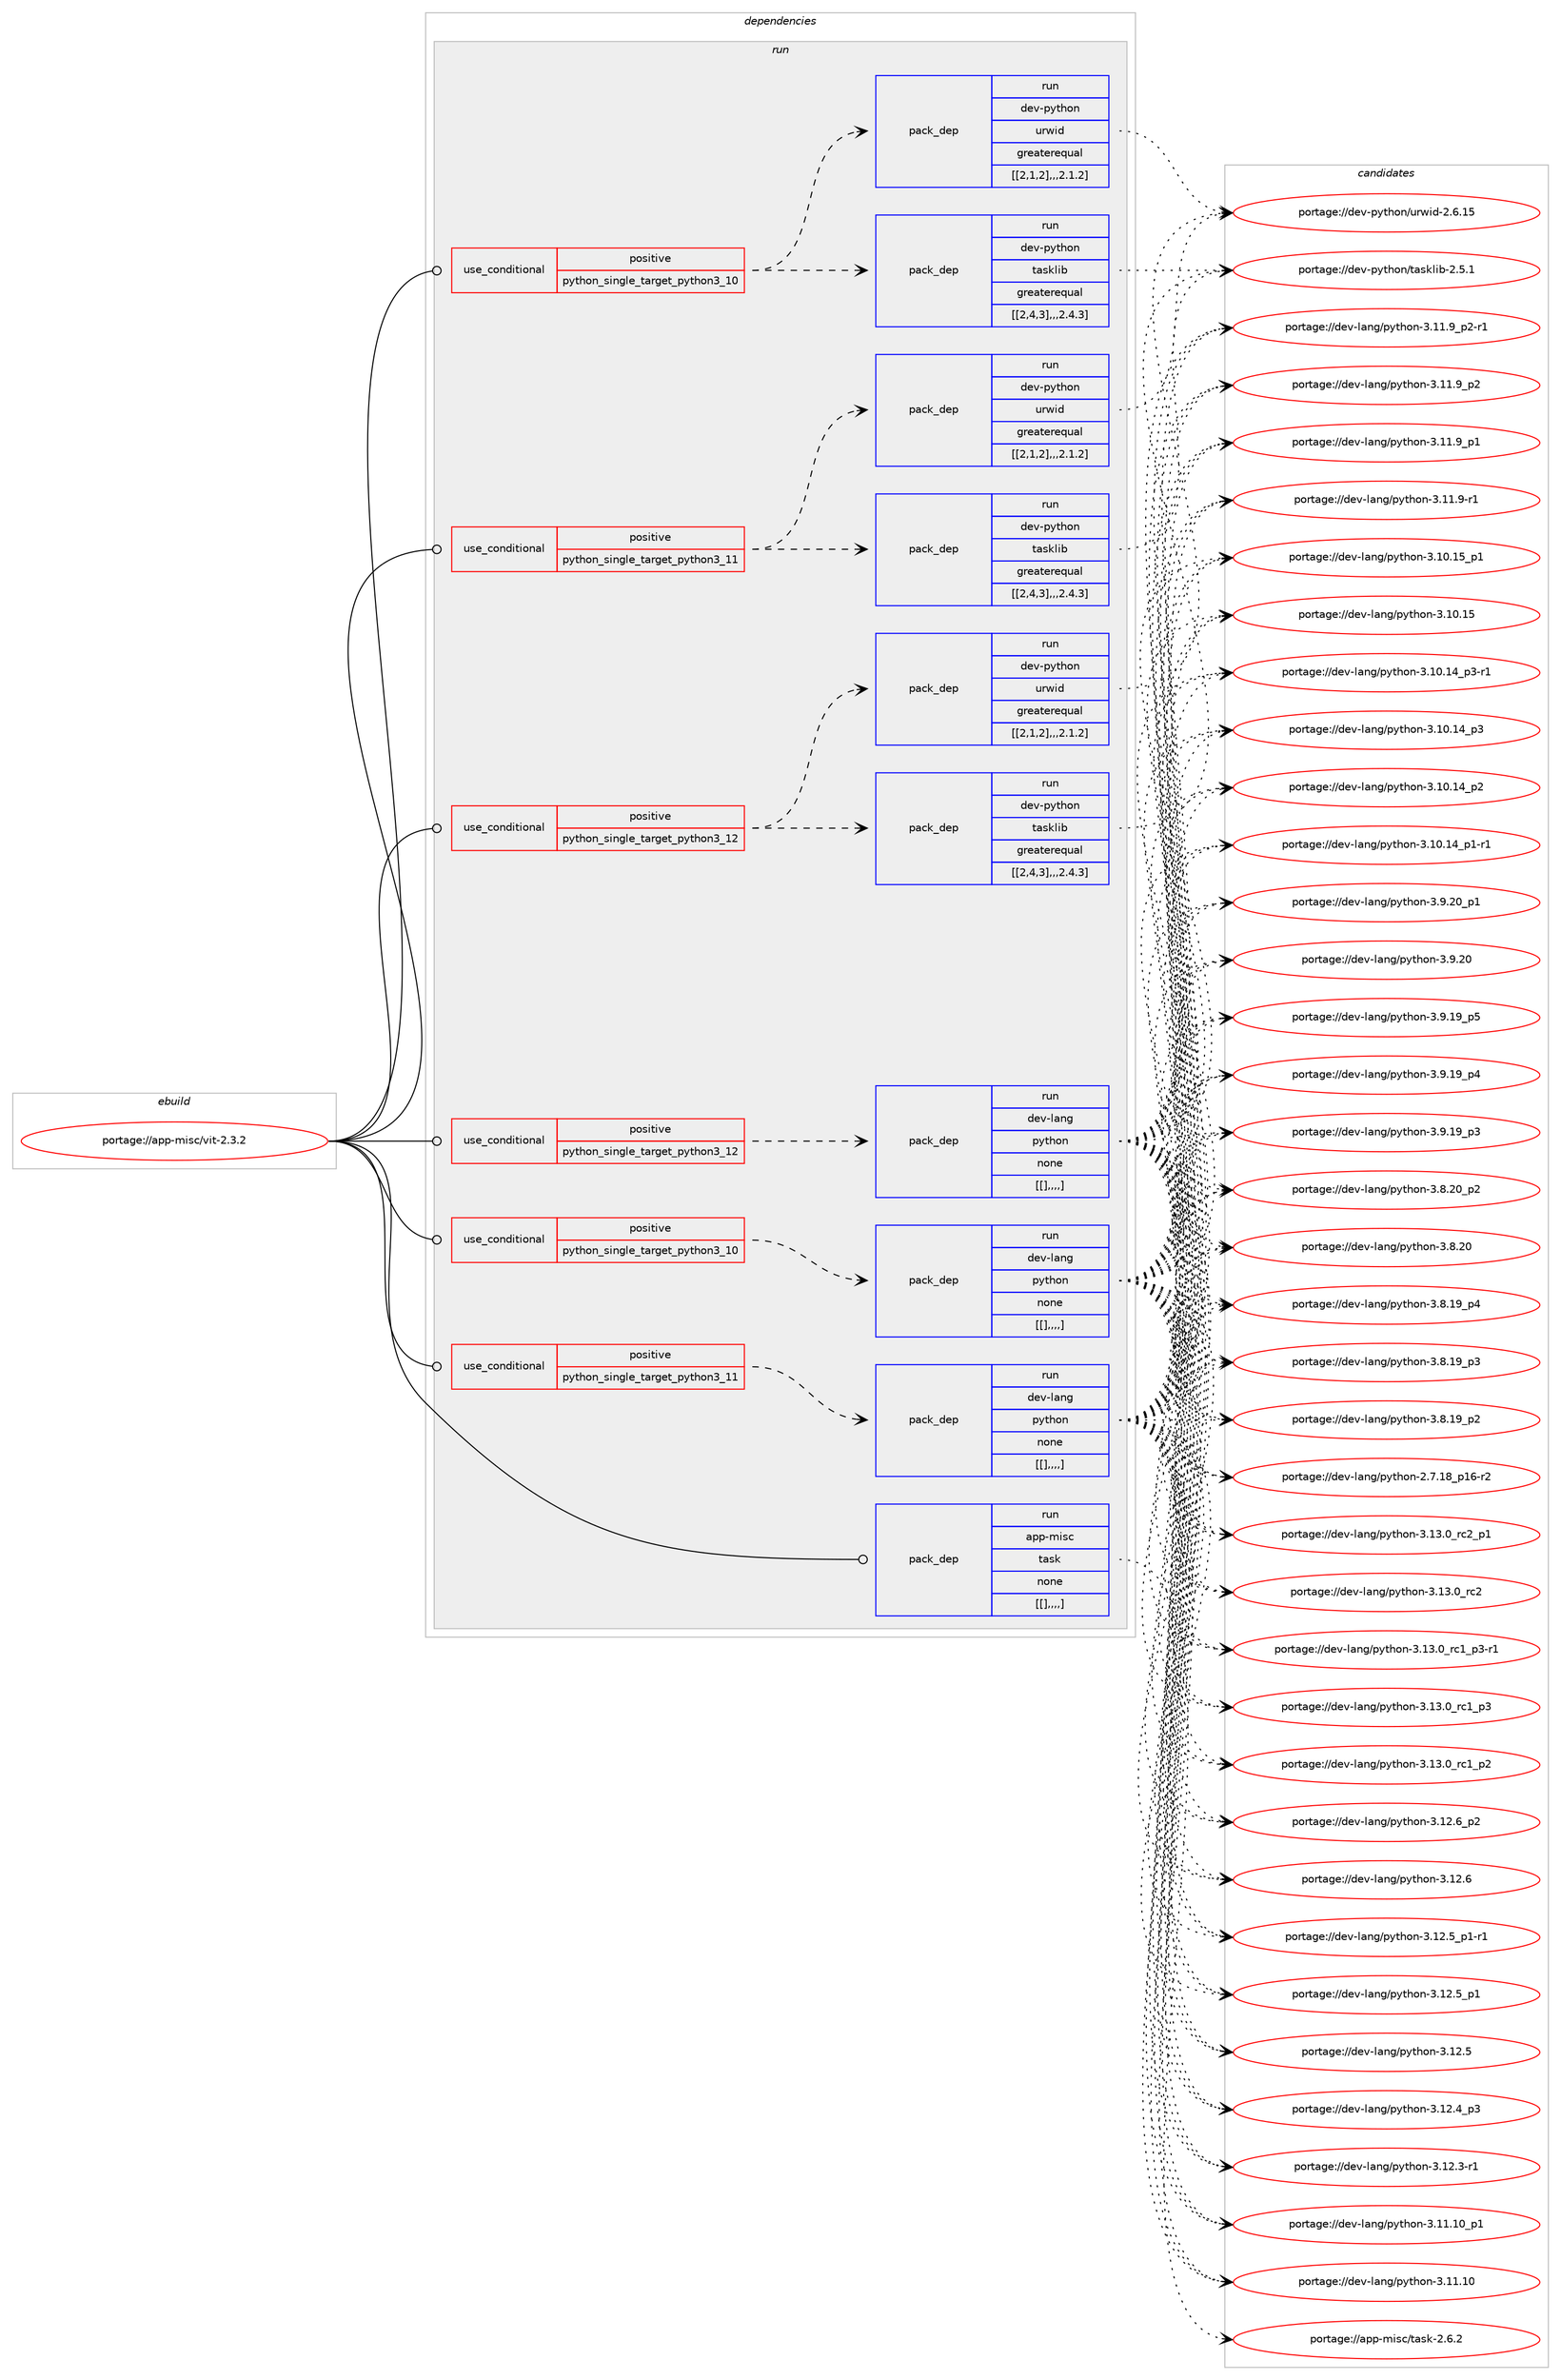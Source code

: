 digraph prolog {

# *************
# Graph options
# *************

newrank=true;
concentrate=true;
compound=true;
graph [rankdir=LR,fontname=Helvetica,fontsize=10,ranksep=1.5];#, ranksep=2.5, nodesep=0.2];
edge  [arrowhead=vee];
node  [fontname=Helvetica,fontsize=10];

# **********
# The ebuild
# **********

subgraph cluster_leftcol {
color=gray;
label=<<i>ebuild</i>>;
id [label="portage://app-misc/vit-2.3.2", color=red, width=4, href="../app-misc/vit-2.3.2.svg"];
}

# ****************
# The dependencies
# ****************

subgraph cluster_midcol {
color=gray;
label=<<i>dependencies</i>>;
subgraph cluster_compile {
fillcolor="#eeeeee";
style=filled;
label=<<i>compile</i>>;
}
subgraph cluster_compileandrun {
fillcolor="#eeeeee";
style=filled;
label=<<i>compile and run</i>>;
}
subgraph cluster_run {
fillcolor="#eeeeee";
style=filled;
label=<<i>run</i>>;
subgraph cond13241 {
dependency45205 [label=<<TABLE BORDER="0" CELLBORDER="1" CELLSPACING="0" CELLPADDING="4"><TR><TD ROWSPAN="3" CELLPADDING="10">use_conditional</TD></TR><TR><TD>positive</TD></TR><TR><TD>python_single_target_python3_10</TD></TR></TABLE>>, shape=none, color=red];
subgraph pack31556 {
dependency45206 [label=<<TABLE BORDER="0" CELLBORDER="1" CELLSPACING="0" CELLPADDING="4" WIDTH="220"><TR><TD ROWSPAN="6" CELLPADDING="30">pack_dep</TD></TR><TR><TD WIDTH="110">run</TD></TR><TR><TD>dev-lang</TD></TR><TR><TD>python</TD></TR><TR><TD>none</TD></TR><TR><TD>[[],,,,]</TD></TR></TABLE>>, shape=none, color=blue];
}
dependency45205:e -> dependency45206:w [weight=20,style="dashed",arrowhead="vee"];
}
id:e -> dependency45205:w [weight=20,style="solid",arrowhead="odot"];
subgraph cond13242 {
dependency45207 [label=<<TABLE BORDER="0" CELLBORDER="1" CELLSPACING="0" CELLPADDING="4"><TR><TD ROWSPAN="3" CELLPADDING="10">use_conditional</TD></TR><TR><TD>positive</TD></TR><TR><TD>python_single_target_python3_10</TD></TR></TABLE>>, shape=none, color=red];
subgraph pack31557 {
dependency45208 [label=<<TABLE BORDER="0" CELLBORDER="1" CELLSPACING="0" CELLPADDING="4" WIDTH="220"><TR><TD ROWSPAN="6" CELLPADDING="30">pack_dep</TD></TR><TR><TD WIDTH="110">run</TD></TR><TR><TD>dev-python</TD></TR><TR><TD>tasklib</TD></TR><TR><TD>greaterequal</TD></TR><TR><TD>[[2,4,3],,,2.4.3]</TD></TR></TABLE>>, shape=none, color=blue];
}
dependency45207:e -> dependency45208:w [weight=20,style="dashed",arrowhead="vee"];
subgraph pack31558 {
dependency45209 [label=<<TABLE BORDER="0" CELLBORDER="1" CELLSPACING="0" CELLPADDING="4" WIDTH="220"><TR><TD ROWSPAN="6" CELLPADDING="30">pack_dep</TD></TR><TR><TD WIDTH="110">run</TD></TR><TR><TD>dev-python</TD></TR><TR><TD>urwid</TD></TR><TR><TD>greaterequal</TD></TR><TR><TD>[[2,1,2],,,2.1.2]</TD></TR></TABLE>>, shape=none, color=blue];
}
dependency45207:e -> dependency45209:w [weight=20,style="dashed",arrowhead="vee"];
}
id:e -> dependency45207:w [weight=20,style="solid",arrowhead="odot"];
subgraph cond13243 {
dependency45210 [label=<<TABLE BORDER="0" CELLBORDER="1" CELLSPACING="0" CELLPADDING="4"><TR><TD ROWSPAN="3" CELLPADDING="10">use_conditional</TD></TR><TR><TD>positive</TD></TR><TR><TD>python_single_target_python3_11</TD></TR></TABLE>>, shape=none, color=red];
subgraph pack31559 {
dependency45211 [label=<<TABLE BORDER="0" CELLBORDER="1" CELLSPACING="0" CELLPADDING="4" WIDTH="220"><TR><TD ROWSPAN="6" CELLPADDING="30">pack_dep</TD></TR><TR><TD WIDTH="110">run</TD></TR><TR><TD>dev-lang</TD></TR><TR><TD>python</TD></TR><TR><TD>none</TD></TR><TR><TD>[[],,,,]</TD></TR></TABLE>>, shape=none, color=blue];
}
dependency45210:e -> dependency45211:w [weight=20,style="dashed",arrowhead="vee"];
}
id:e -> dependency45210:w [weight=20,style="solid",arrowhead="odot"];
subgraph cond13244 {
dependency45212 [label=<<TABLE BORDER="0" CELLBORDER="1" CELLSPACING="0" CELLPADDING="4"><TR><TD ROWSPAN="3" CELLPADDING="10">use_conditional</TD></TR><TR><TD>positive</TD></TR><TR><TD>python_single_target_python3_11</TD></TR></TABLE>>, shape=none, color=red];
subgraph pack31560 {
dependency45213 [label=<<TABLE BORDER="0" CELLBORDER="1" CELLSPACING="0" CELLPADDING="4" WIDTH="220"><TR><TD ROWSPAN="6" CELLPADDING="30">pack_dep</TD></TR><TR><TD WIDTH="110">run</TD></TR><TR><TD>dev-python</TD></TR><TR><TD>tasklib</TD></TR><TR><TD>greaterequal</TD></TR><TR><TD>[[2,4,3],,,2.4.3]</TD></TR></TABLE>>, shape=none, color=blue];
}
dependency45212:e -> dependency45213:w [weight=20,style="dashed",arrowhead="vee"];
subgraph pack31561 {
dependency45214 [label=<<TABLE BORDER="0" CELLBORDER="1" CELLSPACING="0" CELLPADDING="4" WIDTH="220"><TR><TD ROWSPAN="6" CELLPADDING="30">pack_dep</TD></TR><TR><TD WIDTH="110">run</TD></TR><TR><TD>dev-python</TD></TR><TR><TD>urwid</TD></TR><TR><TD>greaterequal</TD></TR><TR><TD>[[2,1,2],,,2.1.2]</TD></TR></TABLE>>, shape=none, color=blue];
}
dependency45212:e -> dependency45214:w [weight=20,style="dashed",arrowhead="vee"];
}
id:e -> dependency45212:w [weight=20,style="solid",arrowhead="odot"];
subgraph cond13245 {
dependency45215 [label=<<TABLE BORDER="0" CELLBORDER="1" CELLSPACING="0" CELLPADDING="4"><TR><TD ROWSPAN="3" CELLPADDING="10">use_conditional</TD></TR><TR><TD>positive</TD></TR><TR><TD>python_single_target_python3_12</TD></TR></TABLE>>, shape=none, color=red];
subgraph pack31562 {
dependency45216 [label=<<TABLE BORDER="0" CELLBORDER="1" CELLSPACING="0" CELLPADDING="4" WIDTH="220"><TR><TD ROWSPAN="6" CELLPADDING="30">pack_dep</TD></TR><TR><TD WIDTH="110">run</TD></TR><TR><TD>dev-lang</TD></TR><TR><TD>python</TD></TR><TR><TD>none</TD></TR><TR><TD>[[],,,,]</TD></TR></TABLE>>, shape=none, color=blue];
}
dependency45215:e -> dependency45216:w [weight=20,style="dashed",arrowhead="vee"];
}
id:e -> dependency45215:w [weight=20,style="solid",arrowhead="odot"];
subgraph cond13246 {
dependency45217 [label=<<TABLE BORDER="0" CELLBORDER="1" CELLSPACING="0" CELLPADDING="4"><TR><TD ROWSPAN="3" CELLPADDING="10">use_conditional</TD></TR><TR><TD>positive</TD></TR><TR><TD>python_single_target_python3_12</TD></TR></TABLE>>, shape=none, color=red];
subgraph pack31563 {
dependency45218 [label=<<TABLE BORDER="0" CELLBORDER="1" CELLSPACING="0" CELLPADDING="4" WIDTH="220"><TR><TD ROWSPAN="6" CELLPADDING="30">pack_dep</TD></TR><TR><TD WIDTH="110">run</TD></TR><TR><TD>dev-python</TD></TR><TR><TD>tasklib</TD></TR><TR><TD>greaterequal</TD></TR><TR><TD>[[2,4,3],,,2.4.3]</TD></TR></TABLE>>, shape=none, color=blue];
}
dependency45217:e -> dependency45218:w [weight=20,style="dashed",arrowhead="vee"];
subgraph pack31564 {
dependency45219 [label=<<TABLE BORDER="0" CELLBORDER="1" CELLSPACING="0" CELLPADDING="4" WIDTH="220"><TR><TD ROWSPAN="6" CELLPADDING="30">pack_dep</TD></TR><TR><TD WIDTH="110">run</TD></TR><TR><TD>dev-python</TD></TR><TR><TD>urwid</TD></TR><TR><TD>greaterequal</TD></TR><TR><TD>[[2,1,2],,,2.1.2]</TD></TR></TABLE>>, shape=none, color=blue];
}
dependency45217:e -> dependency45219:w [weight=20,style="dashed",arrowhead="vee"];
}
id:e -> dependency45217:w [weight=20,style="solid",arrowhead="odot"];
subgraph pack31565 {
dependency45220 [label=<<TABLE BORDER="0" CELLBORDER="1" CELLSPACING="0" CELLPADDING="4" WIDTH="220"><TR><TD ROWSPAN="6" CELLPADDING="30">pack_dep</TD></TR><TR><TD WIDTH="110">run</TD></TR><TR><TD>app-misc</TD></TR><TR><TD>task</TD></TR><TR><TD>none</TD></TR><TR><TD>[[],,,,]</TD></TR></TABLE>>, shape=none, color=blue];
}
id:e -> dependency45220:w [weight=20,style="solid",arrowhead="odot"];
}
}

# **************
# The candidates
# **************

subgraph cluster_choices {
rank=same;
color=gray;
label=<<i>candidates</i>>;

subgraph choice31556 {
color=black;
nodesep=1;
choice100101118451089711010347112121116104111110455146495146489511499509511249 [label="portage://dev-lang/python-3.13.0_rc2_p1", color=red, width=4,href="../dev-lang/python-3.13.0_rc2_p1.svg"];
choice10010111845108971101034711212111610411111045514649514648951149950 [label="portage://dev-lang/python-3.13.0_rc2", color=red, width=4,href="../dev-lang/python-3.13.0_rc2.svg"];
choice1001011184510897110103471121211161041111104551464951464895114994995112514511449 [label="portage://dev-lang/python-3.13.0_rc1_p3-r1", color=red, width=4,href="../dev-lang/python-3.13.0_rc1_p3-r1.svg"];
choice100101118451089711010347112121116104111110455146495146489511499499511251 [label="portage://dev-lang/python-3.13.0_rc1_p3", color=red, width=4,href="../dev-lang/python-3.13.0_rc1_p3.svg"];
choice100101118451089711010347112121116104111110455146495146489511499499511250 [label="portage://dev-lang/python-3.13.0_rc1_p2", color=red, width=4,href="../dev-lang/python-3.13.0_rc1_p2.svg"];
choice100101118451089711010347112121116104111110455146495046549511250 [label="portage://dev-lang/python-3.12.6_p2", color=red, width=4,href="../dev-lang/python-3.12.6_p2.svg"];
choice10010111845108971101034711212111610411111045514649504654 [label="portage://dev-lang/python-3.12.6", color=red, width=4,href="../dev-lang/python-3.12.6.svg"];
choice1001011184510897110103471121211161041111104551464950465395112494511449 [label="portage://dev-lang/python-3.12.5_p1-r1", color=red, width=4,href="../dev-lang/python-3.12.5_p1-r1.svg"];
choice100101118451089711010347112121116104111110455146495046539511249 [label="portage://dev-lang/python-3.12.5_p1", color=red, width=4,href="../dev-lang/python-3.12.5_p1.svg"];
choice10010111845108971101034711212111610411111045514649504653 [label="portage://dev-lang/python-3.12.5", color=red, width=4,href="../dev-lang/python-3.12.5.svg"];
choice100101118451089711010347112121116104111110455146495046529511251 [label="portage://dev-lang/python-3.12.4_p3", color=red, width=4,href="../dev-lang/python-3.12.4_p3.svg"];
choice100101118451089711010347112121116104111110455146495046514511449 [label="portage://dev-lang/python-3.12.3-r1", color=red, width=4,href="../dev-lang/python-3.12.3-r1.svg"];
choice10010111845108971101034711212111610411111045514649494649489511249 [label="portage://dev-lang/python-3.11.10_p1", color=red, width=4,href="../dev-lang/python-3.11.10_p1.svg"];
choice1001011184510897110103471121211161041111104551464949464948 [label="portage://dev-lang/python-3.11.10", color=red, width=4,href="../dev-lang/python-3.11.10.svg"];
choice1001011184510897110103471121211161041111104551464949465795112504511449 [label="portage://dev-lang/python-3.11.9_p2-r1", color=red, width=4,href="../dev-lang/python-3.11.9_p2-r1.svg"];
choice100101118451089711010347112121116104111110455146494946579511250 [label="portage://dev-lang/python-3.11.9_p2", color=red, width=4,href="../dev-lang/python-3.11.9_p2.svg"];
choice100101118451089711010347112121116104111110455146494946579511249 [label="portage://dev-lang/python-3.11.9_p1", color=red, width=4,href="../dev-lang/python-3.11.9_p1.svg"];
choice100101118451089711010347112121116104111110455146494946574511449 [label="portage://dev-lang/python-3.11.9-r1", color=red, width=4,href="../dev-lang/python-3.11.9-r1.svg"];
choice10010111845108971101034711212111610411111045514649484649539511249 [label="portage://dev-lang/python-3.10.15_p1", color=red, width=4,href="../dev-lang/python-3.10.15_p1.svg"];
choice1001011184510897110103471121211161041111104551464948464953 [label="portage://dev-lang/python-3.10.15", color=red, width=4,href="../dev-lang/python-3.10.15.svg"];
choice100101118451089711010347112121116104111110455146494846495295112514511449 [label="portage://dev-lang/python-3.10.14_p3-r1", color=red, width=4,href="../dev-lang/python-3.10.14_p3-r1.svg"];
choice10010111845108971101034711212111610411111045514649484649529511251 [label="portage://dev-lang/python-3.10.14_p3", color=red, width=4,href="../dev-lang/python-3.10.14_p3.svg"];
choice10010111845108971101034711212111610411111045514649484649529511250 [label="portage://dev-lang/python-3.10.14_p2", color=red, width=4,href="../dev-lang/python-3.10.14_p2.svg"];
choice100101118451089711010347112121116104111110455146494846495295112494511449 [label="portage://dev-lang/python-3.10.14_p1-r1", color=red, width=4,href="../dev-lang/python-3.10.14_p1-r1.svg"];
choice100101118451089711010347112121116104111110455146574650489511249 [label="portage://dev-lang/python-3.9.20_p1", color=red, width=4,href="../dev-lang/python-3.9.20_p1.svg"];
choice10010111845108971101034711212111610411111045514657465048 [label="portage://dev-lang/python-3.9.20", color=red, width=4,href="../dev-lang/python-3.9.20.svg"];
choice100101118451089711010347112121116104111110455146574649579511253 [label="portage://dev-lang/python-3.9.19_p5", color=red, width=4,href="../dev-lang/python-3.9.19_p5.svg"];
choice100101118451089711010347112121116104111110455146574649579511252 [label="portage://dev-lang/python-3.9.19_p4", color=red, width=4,href="../dev-lang/python-3.9.19_p4.svg"];
choice100101118451089711010347112121116104111110455146574649579511251 [label="portage://dev-lang/python-3.9.19_p3", color=red, width=4,href="../dev-lang/python-3.9.19_p3.svg"];
choice100101118451089711010347112121116104111110455146564650489511250 [label="portage://dev-lang/python-3.8.20_p2", color=red, width=4,href="../dev-lang/python-3.8.20_p2.svg"];
choice10010111845108971101034711212111610411111045514656465048 [label="portage://dev-lang/python-3.8.20", color=red, width=4,href="../dev-lang/python-3.8.20.svg"];
choice100101118451089711010347112121116104111110455146564649579511252 [label="portage://dev-lang/python-3.8.19_p4", color=red, width=4,href="../dev-lang/python-3.8.19_p4.svg"];
choice100101118451089711010347112121116104111110455146564649579511251 [label="portage://dev-lang/python-3.8.19_p3", color=red, width=4,href="../dev-lang/python-3.8.19_p3.svg"];
choice100101118451089711010347112121116104111110455146564649579511250 [label="portage://dev-lang/python-3.8.19_p2", color=red, width=4,href="../dev-lang/python-3.8.19_p2.svg"];
choice100101118451089711010347112121116104111110455046554649569511249544511450 [label="portage://dev-lang/python-2.7.18_p16-r2", color=red, width=4,href="../dev-lang/python-2.7.18_p16-r2.svg"];
dependency45206:e -> choice100101118451089711010347112121116104111110455146495146489511499509511249:w [style=dotted,weight="100"];
dependency45206:e -> choice10010111845108971101034711212111610411111045514649514648951149950:w [style=dotted,weight="100"];
dependency45206:e -> choice1001011184510897110103471121211161041111104551464951464895114994995112514511449:w [style=dotted,weight="100"];
dependency45206:e -> choice100101118451089711010347112121116104111110455146495146489511499499511251:w [style=dotted,weight="100"];
dependency45206:e -> choice100101118451089711010347112121116104111110455146495146489511499499511250:w [style=dotted,weight="100"];
dependency45206:e -> choice100101118451089711010347112121116104111110455146495046549511250:w [style=dotted,weight="100"];
dependency45206:e -> choice10010111845108971101034711212111610411111045514649504654:w [style=dotted,weight="100"];
dependency45206:e -> choice1001011184510897110103471121211161041111104551464950465395112494511449:w [style=dotted,weight="100"];
dependency45206:e -> choice100101118451089711010347112121116104111110455146495046539511249:w [style=dotted,weight="100"];
dependency45206:e -> choice10010111845108971101034711212111610411111045514649504653:w [style=dotted,weight="100"];
dependency45206:e -> choice100101118451089711010347112121116104111110455146495046529511251:w [style=dotted,weight="100"];
dependency45206:e -> choice100101118451089711010347112121116104111110455146495046514511449:w [style=dotted,weight="100"];
dependency45206:e -> choice10010111845108971101034711212111610411111045514649494649489511249:w [style=dotted,weight="100"];
dependency45206:e -> choice1001011184510897110103471121211161041111104551464949464948:w [style=dotted,weight="100"];
dependency45206:e -> choice1001011184510897110103471121211161041111104551464949465795112504511449:w [style=dotted,weight="100"];
dependency45206:e -> choice100101118451089711010347112121116104111110455146494946579511250:w [style=dotted,weight="100"];
dependency45206:e -> choice100101118451089711010347112121116104111110455146494946579511249:w [style=dotted,weight="100"];
dependency45206:e -> choice100101118451089711010347112121116104111110455146494946574511449:w [style=dotted,weight="100"];
dependency45206:e -> choice10010111845108971101034711212111610411111045514649484649539511249:w [style=dotted,weight="100"];
dependency45206:e -> choice1001011184510897110103471121211161041111104551464948464953:w [style=dotted,weight="100"];
dependency45206:e -> choice100101118451089711010347112121116104111110455146494846495295112514511449:w [style=dotted,weight="100"];
dependency45206:e -> choice10010111845108971101034711212111610411111045514649484649529511251:w [style=dotted,weight="100"];
dependency45206:e -> choice10010111845108971101034711212111610411111045514649484649529511250:w [style=dotted,weight="100"];
dependency45206:e -> choice100101118451089711010347112121116104111110455146494846495295112494511449:w [style=dotted,weight="100"];
dependency45206:e -> choice100101118451089711010347112121116104111110455146574650489511249:w [style=dotted,weight="100"];
dependency45206:e -> choice10010111845108971101034711212111610411111045514657465048:w [style=dotted,weight="100"];
dependency45206:e -> choice100101118451089711010347112121116104111110455146574649579511253:w [style=dotted,weight="100"];
dependency45206:e -> choice100101118451089711010347112121116104111110455146574649579511252:w [style=dotted,weight="100"];
dependency45206:e -> choice100101118451089711010347112121116104111110455146574649579511251:w [style=dotted,weight="100"];
dependency45206:e -> choice100101118451089711010347112121116104111110455146564650489511250:w [style=dotted,weight="100"];
dependency45206:e -> choice10010111845108971101034711212111610411111045514656465048:w [style=dotted,weight="100"];
dependency45206:e -> choice100101118451089711010347112121116104111110455146564649579511252:w [style=dotted,weight="100"];
dependency45206:e -> choice100101118451089711010347112121116104111110455146564649579511251:w [style=dotted,weight="100"];
dependency45206:e -> choice100101118451089711010347112121116104111110455146564649579511250:w [style=dotted,weight="100"];
dependency45206:e -> choice100101118451089711010347112121116104111110455046554649569511249544511450:w [style=dotted,weight="100"];
}
subgraph choice31557 {
color=black;
nodesep=1;
choice10010111845112121116104111110471169711510710810598455046534649 [label="portage://dev-python/tasklib-2.5.1", color=red, width=4,href="../dev-python/tasklib-2.5.1.svg"];
dependency45208:e -> choice10010111845112121116104111110471169711510710810598455046534649:w [style=dotted,weight="100"];
}
subgraph choice31558 {
color=black;
nodesep=1;
choice100101118451121211161041111104711711411910510045504654464953 [label="portage://dev-python/urwid-2.6.15", color=red, width=4,href="../dev-python/urwid-2.6.15.svg"];
dependency45209:e -> choice100101118451121211161041111104711711411910510045504654464953:w [style=dotted,weight="100"];
}
subgraph choice31559 {
color=black;
nodesep=1;
choice100101118451089711010347112121116104111110455146495146489511499509511249 [label="portage://dev-lang/python-3.13.0_rc2_p1", color=red, width=4,href="../dev-lang/python-3.13.0_rc2_p1.svg"];
choice10010111845108971101034711212111610411111045514649514648951149950 [label="portage://dev-lang/python-3.13.0_rc2", color=red, width=4,href="../dev-lang/python-3.13.0_rc2.svg"];
choice1001011184510897110103471121211161041111104551464951464895114994995112514511449 [label="portage://dev-lang/python-3.13.0_rc1_p3-r1", color=red, width=4,href="../dev-lang/python-3.13.0_rc1_p3-r1.svg"];
choice100101118451089711010347112121116104111110455146495146489511499499511251 [label="portage://dev-lang/python-3.13.0_rc1_p3", color=red, width=4,href="../dev-lang/python-3.13.0_rc1_p3.svg"];
choice100101118451089711010347112121116104111110455146495146489511499499511250 [label="portage://dev-lang/python-3.13.0_rc1_p2", color=red, width=4,href="../dev-lang/python-3.13.0_rc1_p2.svg"];
choice100101118451089711010347112121116104111110455146495046549511250 [label="portage://dev-lang/python-3.12.6_p2", color=red, width=4,href="../dev-lang/python-3.12.6_p2.svg"];
choice10010111845108971101034711212111610411111045514649504654 [label="portage://dev-lang/python-3.12.6", color=red, width=4,href="../dev-lang/python-3.12.6.svg"];
choice1001011184510897110103471121211161041111104551464950465395112494511449 [label="portage://dev-lang/python-3.12.5_p1-r1", color=red, width=4,href="../dev-lang/python-3.12.5_p1-r1.svg"];
choice100101118451089711010347112121116104111110455146495046539511249 [label="portage://dev-lang/python-3.12.5_p1", color=red, width=4,href="../dev-lang/python-3.12.5_p1.svg"];
choice10010111845108971101034711212111610411111045514649504653 [label="portage://dev-lang/python-3.12.5", color=red, width=4,href="../dev-lang/python-3.12.5.svg"];
choice100101118451089711010347112121116104111110455146495046529511251 [label="portage://dev-lang/python-3.12.4_p3", color=red, width=4,href="../dev-lang/python-3.12.4_p3.svg"];
choice100101118451089711010347112121116104111110455146495046514511449 [label="portage://dev-lang/python-3.12.3-r1", color=red, width=4,href="../dev-lang/python-3.12.3-r1.svg"];
choice10010111845108971101034711212111610411111045514649494649489511249 [label="portage://dev-lang/python-3.11.10_p1", color=red, width=4,href="../dev-lang/python-3.11.10_p1.svg"];
choice1001011184510897110103471121211161041111104551464949464948 [label="portage://dev-lang/python-3.11.10", color=red, width=4,href="../dev-lang/python-3.11.10.svg"];
choice1001011184510897110103471121211161041111104551464949465795112504511449 [label="portage://dev-lang/python-3.11.9_p2-r1", color=red, width=4,href="../dev-lang/python-3.11.9_p2-r1.svg"];
choice100101118451089711010347112121116104111110455146494946579511250 [label="portage://dev-lang/python-3.11.9_p2", color=red, width=4,href="../dev-lang/python-3.11.9_p2.svg"];
choice100101118451089711010347112121116104111110455146494946579511249 [label="portage://dev-lang/python-3.11.9_p1", color=red, width=4,href="../dev-lang/python-3.11.9_p1.svg"];
choice100101118451089711010347112121116104111110455146494946574511449 [label="portage://dev-lang/python-3.11.9-r1", color=red, width=4,href="../dev-lang/python-3.11.9-r1.svg"];
choice10010111845108971101034711212111610411111045514649484649539511249 [label="portage://dev-lang/python-3.10.15_p1", color=red, width=4,href="../dev-lang/python-3.10.15_p1.svg"];
choice1001011184510897110103471121211161041111104551464948464953 [label="portage://dev-lang/python-3.10.15", color=red, width=4,href="../dev-lang/python-3.10.15.svg"];
choice100101118451089711010347112121116104111110455146494846495295112514511449 [label="portage://dev-lang/python-3.10.14_p3-r1", color=red, width=4,href="../dev-lang/python-3.10.14_p3-r1.svg"];
choice10010111845108971101034711212111610411111045514649484649529511251 [label="portage://dev-lang/python-3.10.14_p3", color=red, width=4,href="../dev-lang/python-3.10.14_p3.svg"];
choice10010111845108971101034711212111610411111045514649484649529511250 [label="portage://dev-lang/python-3.10.14_p2", color=red, width=4,href="../dev-lang/python-3.10.14_p2.svg"];
choice100101118451089711010347112121116104111110455146494846495295112494511449 [label="portage://dev-lang/python-3.10.14_p1-r1", color=red, width=4,href="../dev-lang/python-3.10.14_p1-r1.svg"];
choice100101118451089711010347112121116104111110455146574650489511249 [label="portage://dev-lang/python-3.9.20_p1", color=red, width=4,href="../dev-lang/python-3.9.20_p1.svg"];
choice10010111845108971101034711212111610411111045514657465048 [label="portage://dev-lang/python-3.9.20", color=red, width=4,href="../dev-lang/python-3.9.20.svg"];
choice100101118451089711010347112121116104111110455146574649579511253 [label="portage://dev-lang/python-3.9.19_p5", color=red, width=4,href="../dev-lang/python-3.9.19_p5.svg"];
choice100101118451089711010347112121116104111110455146574649579511252 [label="portage://dev-lang/python-3.9.19_p4", color=red, width=4,href="../dev-lang/python-3.9.19_p4.svg"];
choice100101118451089711010347112121116104111110455146574649579511251 [label="portage://dev-lang/python-3.9.19_p3", color=red, width=4,href="../dev-lang/python-3.9.19_p3.svg"];
choice100101118451089711010347112121116104111110455146564650489511250 [label="portage://dev-lang/python-3.8.20_p2", color=red, width=4,href="../dev-lang/python-3.8.20_p2.svg"];
choice10010111845108971101034711212111610411111045514656465048 [label="portage://dev-lang/python-3.8.20", color=red, width=4,href="../dev-lang/python-3.8.20.svg"];
choice100101118451089711010347112121116104111110455146564649579511252 [label="portage://dev-lang/python-3.8.19_p4", color=red, width=4,href="../dev-lang/python-3.8.19_p4.svg"];
choice100101118451089711010347112121116104111110455146564649579511251 [label="portage://dev-lang/python-3.8.19_p3", color=red, width=4,href="../dev-lang/python-3.8.19_p3.svg"];
choice100101118451089711010347112121116104111110455146564649579511250 [label="portage://dev-lang/python-3.8.19_p2", color=red, width=4,href="../dev-lang/python-3.8.19_p2.svg"];
choice100101118451089711010347112121116104111110455046554649569511249544511450 [label="portage://dev-lang/python-2.7.18_p16-r2", color=red, width=4,href="../dev-lang/python-2.7.18_p16-r2.svg"];
dependency45211:e -> choice100101118451089711010347112121116104111110455146495146489511499509511249:w [style=dotted,weight="100"];
dependency45211:e -> choice10010111845108971101034711212111610411111045514649514648951149950:w [style=dotted,weight="100"];
dependency45211:e -> choice1001011184510897110103471121211161041111104551464951464895114994995112514511449:w [style=dotted,weight="100"];
dependency45211:e -> choice100101118451089711010347112121116104111110455146495146489511499499511251:w [style=dotted,weight="100"];
dependency45211:e -> choice100101118451089711010347112121116104111110455146495146489511499499511250:w [style=dotted,weight="100"];
dependency45211:e -> choice100101118451089711010347112121116104111110455146495046549511250:w [style=dotted,weight="100"];
dependency45211:e -> choice10010111845108971101034711212111610411111045514649504654:w [style=dotted,weight="100"];
dependency45211:e -> choice1001011184510897110103471121211161041111104551464950465395112494511449:w [style=dotted,weight="100"];
dependency45211:e -> choice100101118451089711010347112121116104111110455146495046539511249:w [style=dotted,weight="100"];
dependency45211:e -> choice10010111845108971101034711212111610411111045514649504653:w [style=dotted,weight="100"];
dependency45211:e -> choice100101118451089711010347112121116104111110455146495046529511251:w [style=dotted,weight="100"];
dependency45211:e -> choice100101118451089711010347112121116104111110455146495046514511449:w [style=dotted,weight="100"];
dependency45211:e -> choice10010111845108971101034711212111610411111045514649494649489511249:w [style=dotted,weight="100"];
dependency45211:e -> choice1001011184510897110103471121211161041111104551464949464948:w [style=dotted,weight="100"];
dependency45211:e -> choice1001011184510897110103471121211161041111104551464949465795112504511449:w [style=dotted,weight="100"];
dependency45211:e -> choice100101118451089711010347112121116104111110455146494946579511250:w [style=dotted,weight="100"];
dependency45211:e -> choice100101118451089711010347112121116104111110455146494946579511249:w [style=dotted,weight="100"];
dependency45211:e -> choice100101118451089711010347112121116104111110455146494946574511449:w [style=dotted,weight="100"];
dependency45211:e -> choice10010111845108971101034711212111610411111045514649484649539511249:w [style=dotted,weight="100"];
dependency45211:e -> choice1001011184510897110103471121211161041111104551464948464953:w [style=dotted,weight="100"];
dependency45211:e -> choice100101118451089711010347112121116104111110455146494846495295112514511449:w [style=dotted,weight="100"];
dependency45211:e -> choice10010111845108971101034711212111610411111045514649484649529511251:w [style=dotted,weight="100"];
dependency45211:e -> choice10010111845108971101034711212111610411111045514649484649529511250:w [style=dotted,weight="100"];
dependency45211:e -> choice100101118451089711010347112121116104111110455146494846495295112494511449:w [style=dotted,weight="100"];
dependency45211:e -> choice100101118451089711010347112121116104111110455146574650489511249:w [style=dotted,weight="100"];
dependency45211:e -> choice10010111845108971101034711212111610411111045514657465048:w [style=dotted,weight="100"];
dependency45211:e -> choice100101118451089711010347112121116104111110455146574649579511253:w [style=dotted,weight="100"];
dependency45211:e -> choice100101118451089711010347112121116104111110455146574649579511252:w [style=dotted,weight="100"];
dependency45211:e -> choice100101118451089711010347112121116104111110455146574649579511251:w [style=dotted,weight="100"];
dependency45211:e -> choice100101118451089711010347112121116104111110455146564650489511250:w [style=dotted,weight="100"];
dependency45211:e -> choice10010111845108971101034711212111610411111045514656465048:w [style=dotted,weight="100"];
dependency45211:e -> choice100101118451089711010347112121116104111110455146564649579511252:w [style=dotted,weight="100"];
dependency45211:e -> choice100101118451089711010347112121116104111110455146564649579511251:w [style=dotted,weight="100"];
dependency45211:e -> choice100101118451089711010347112121116104111110455146564649579511250:w [style=dotted,weight="100"];
dependency45211:e -> choice100101118451089711010347112121116104111110455046554649569511249544511450:w [style=dotted,weight="100"];
}
subgraph choice31560 {
color=black;
nodesep=1;
choice10010111845112121116104111110471169711510710810598455046534649 [label="portage://dev-python/tasklib-2.5.1", color=red, width=4,href="../dev-python/tasklib-2.5.1.svg"];
dependency45213:e -> choice10010111845112121116104111110471169711510710810598455046534649:w [style=dotted,weight="100"];
}
subgraph choice31561 {
color=black;
nodesep=1;
choice100101118451121211161041111104711711411910510045504654464953 [label="portage://dev-python/urwid-2.6.15", color=red, width=4,href="../dev-python/urwid-2.6.15.svg"];
dependency45214:e -> choice100101118451121211161041111104711711411910510045504654464953:w [style=dotted,weight="100"];
}
subgraph choice31562 {
color=black;
nodesep=1;
choice100101118451089711010347112121116104111110455146495146489511499509511249 [label="portage://dev-lang/python-3.13.0_rc2_p1", color=red, width=4,href="../dev-lang/python-3.13.0_rc2_p1.svg"];
choice10010111845108971101034711212111610411111045514649514648951149950 [label="portage://dev-lang/python-3.13.0_rc2", color=red, width=4,href="../dev-lang/python-3.13.0_rc2.svg"];
choice1001011184510897110103471121211161041111104551464951464895114994995112514511449 [label="portage://dev-lang/python-3.13.0_rc1_p3-r1", color=red, width=4,href="../dev-lang/python-3.13.0_rc1_p3-r1.svg"];
choice100101118451089711010347112121116104111110455146495146489511499499511251 [label="portage://dev-lang/python-3.13.0_rc1_p3", color=red, width=4,href="../dev-lang/python-3.13.0_rc1_p3.svg"];
choice100101118451089711010347112121116104111110455146495146489511499499511250 [label="portage://dev-lang/python-3.13.0_rc1_p2", color=red, width=4,href="../dev-lang/python-3.13.0_rc1_p2.svg"];
choice100101118451089711010347112121116104111110455146495046549511250 [label="portage://dev-lang/python-3.12.6_p2", color=red, width=4,href="../dev-lang/python-3.12.6_p2.svg"];
choice10010111845108971101034711212111610411111045514649504654 [label="portage://dev-lang/python-3.12.6", color=red, width=4,href="../dev-lang/python-3.12.6.svg"];
choice1001011184510897110103471121211161041111104551464950465395112494511449 [label="portage://dev-lang/python-3.12.5_p1-r1", color=red, width=4,href="../dev-lang/python-3.12.5_p1-r1.svg"];
choice100101118451089711010347112121116104111110455146495046539511249 [label="portage://dev-lang/python-3.12.5_p1", color=red, width=4,href="../dev-lang/python-3.12.5_p1.svg"];
choice10010111845108971101034711212111610411111045514649504653 [label="portage://dev-lang/python-3.12.5", color=red, width=4,href="../dev-lang/python-3.12.5.svg"];
choice100101118451089711010347112121116104111110455146495046529511251 [label="portage://dev-lang/python-3.12.4_p3", color=red, width=4,href="../dev-lang/python-3.12.4_p3.svg"];
choice100101118451089711010347112121116104111110455146495046514511449 [label="portage://dev-lang/python-3.12.3-r1", color=red, width=4,href="../dev-lang/python-3.12.3-r1.svg"];
choice10010111845108971101034711212111610411111045514649494649489511249 [label="portage://dev-lang/python-3.11.10_p1", color=red, width=4,href="../dev-lang/python-3.11.10_p1.svg"];
choice1001011184510897110103471121211161041111104551464949464948 [label="portage://dev-lang/python-3.11.10", color=red, width=4,href="../dev-lang/python-3.11.10.svg"];
choice1001011184510897110103471121211161041111104551464949465795112504511449 [label="portage://dev-lang/python-3.11.9_p2-r1", color=red, width=4,href="../dev-lang/python-3.11.9_p2-r1.svg"];
choice100101118451089711010347112121116104111110455146494946579511250 [label="portage://dev-lang/python-3.11.9_p2", color=red, width=4,href="../dev-lang/python-3.11.9_p2.svg"];
choice100101118451089711010347112121116104111110455146494946579511249 [label="portage://dev-lang/python-3.11.9_p1", color=red, width=4,href="../dev-lang/python-3.11.9_p1.svg"];
choice100101118451089711010347112121116104111110455146494946574511449 [label="portage://dev-lang/python-3.11.9-r1", color=red, width=4,href="../dev-lang/python-3.11.9-r1.svg"];
choice10010111845108971101034711212111610411111045514649484649539511249 [label="portage://dev-lang/python-3.10.15_p1", color=red, width=4,href="../dev-lang/python-3.10.15_p1.svg"];
choice1001011184510897110103471121211161041111104551464948464953 [label="portage://dev-lang/python-3.10.15", color=red, width=4,href="../dev-lang/python-3.10.15.svg"];
choice100101118451089711010347112121116104111110455146494846495295112514511449 [label="portage://dev-lang/python-3.10.14_p3-r1", color=red, width=4,href="../dev-lang/python-3.10.14_p3-r1.svg"];
choice10010111845108971101034711212111610411111045514649484649529511251 [label="portage://dev-lang/python-3.10.14_p3", color=red, width=4,href="../dev-lang/python-3.10.14_p3.svg"];
choice10010111845108971101034711212111610411111045514649484649529511250 [label="portage://dev-lang/python-3.10.14_p2", color=red, width=4,href="../dev-lang/python-3.10.14_p2.svg"];
choice100101118451089711010347112121116104111110455146494846495295112494511449 [label="portage://dev-lang/python-3.10.14_p1-r1", color=red, width=4,href="../dev-lang/python-3.10.14_p1-r1.svg"];
choice100101118451089711010347112121116104111110455146574650489511249 [label="portage://dev-lang/python-3.9.20_p1", color=red, width=4,href="../dev-lang/python-3.9.20_p1.svg"];
choice10010111845108971101034711212111610411111045514657465048 [label="portage://dev-lang/python-3.9.20", color=red, width=4,href="../dev-lang/python-3.9.20.svg"];
choice100101118451089711010347112121116104111110455146574649579511253 [label="portage://dev-lang/python-3.9.19_p5", color=red, width=4,href="../dev-lang/python-3.9.19_p5.svg"];
choice100101118451089711010347112121116104111110455146574649579511252 [label="portage://dev-lang/python-3.9.19_p4", color=red, width=4,href="../dev-lang/python-3.9.19_p4.svg"];
choice100101118451089711010347112121116104111110455146574649579511251 [label="portage://dev-lang/python-3.9.19_p3", color=red, width=4,href="../dev-lang/python-3.9.19_p3.svg"];
choice100101118451089711010347112121116104111110455146564650489511250 [label="portage://dev-lang/python-3.8.20_p2", color=red, width=4,href="../dev-lang/python-3.8.20_p2.svg"];
choice10010111845108971101034711212111610411111045514656465048 [label="portage://dev-lang/python-3.8.20", color=red, width=4,href="../dev-lang/python-3.8.20.svg"];
choice100101118451089711010347112121116104111110455146564649579511252 [label="portage://dev-lang/python-3.8.19_p4", color=red, width=4,href="../dev-lang/python-3.8.19_p4.svg"];
choice100101118451089711010347112121116104111110455146564649579511251 [label="portage://dev-lang/python-3.8.19_p3", color=red, width=4,href="../dev-lang/python-3.8.19_p3.svg"];
choice100101118451089711010347112121116104111110455146564649579511250 [label="portage://dev-lang/python-3.8.19_p2", color=red, width=4,href="../dev-lang/python-3.8.19_p2.svg"];
choice100101118451089711010347112121116104111110455046554649569511249544511450 [label="portage://dev-lang/python-2.7.18_p16-r2", color=red, width=4,href="../dev-lang/python-2.7.18_p16-r2.svg"];
dependency45216:e -> choice100101118451089711010347112121116104111110455146495146489511499509511249:w [style=dotted,weight="100"];
dependency45216:e -> choice10010111845108971101034711212111610411111045514649514648951149950:w [style=dotted,weight="100"];
dependency45216:e -> choice1001011184510897110103471121211161041111104551464951464895114994995112514511449:w [style=dotted,weight="100"];
dependency45216:e -> choice100101118451089711010347112121116104111110455146495146489511499499511251:w [style=dotted,weight="100"];
dependency45216:e -> choice100101118451089711010347112121116104111110455146495146489511499499511250:w [style=dotted,weight="100"];
dependency45216:e -> choice100101118451089711010347112121116104111110455146495046549511250:w [style=dotted,weight="100"];
dependency45216:e -> choice10010111845108971101034711212111610411111045514649504654:w [style=dotted,weight="100"];
dependency45216:e -> choice1001011184510897110103471121211161041111104551464950465395112494511449:w [style=dotted,weight="100"];
dependency45216:e -> choice100101118451089711010347112121116104111110455146495046539511249:w [style=dotted,weight="100"];
dependency45216:e -> choice10010111845108971101034711212111610411111045514649504653:w [style=dotted,weight="100"];
dependency45216:e -> choice100101118451089711010347112121116104111110455146495046529511251:w [style=dotted,weight="100"];
dependency45216:e -> choice100101118451089711010347112121116104111110455146495046514511449:w [style=dotted,weight="100"];
dependency45216:e -> choice10010111845108971101034711212111610411111045514649494649489511249:w [style=dotted,weight="100"];
dependency45216:e -> choice1001011184510897110103471121211161041111104551464949464948:w [style=dotted,weight="100"];
dependency45216:e -> choice1001011184510897110103471121211161041111104551464949465795112504511449:w [style=dotted,weight="100"];
dependency45216:e -> choice100101118451089711010347112121116104111110455146494946579511250:w [style=dotted,weight="100"];
dependency45216:e -> choice100101118451089711010347112121116104111110455146494946579511249:w [style=dotted,weight="100"];
dependency45216:e -> choice100101118451089711010347112121116104111110455146494946574511449:w [style=dotted,weight="100"];
dependency45216:e -> choice10010111845108971101034711212111610411111045514649484649539511249:w [style=dotted,weight="100"];
dependency45216:e -> choice1001011184510897110103471121211161041111104551464948464953:w [style=dotted,weight="100"];
dependency45216:e -> choice100101118451089711010347112121116104111110455146494846495295112514511449:w [style=dotted,weight="100"];
dependency45216:e -> choice10010111845108971101034711212111610411111045514649484649529511251:w [style=dotted,weight="100"];
dependency45216:e -> choice10010111845108971101034711212111610411111045514649484649529511250:w [style=dotted,weight="100"];
dependency45216:e -> choice100101118451089711010347112121116104111110455146494846495295112494511449:w [style=dotted,weight="100"];
dependency45216:e -> choice100101118451089711010347112121116104111110455146574650489511249:w [style=dotted,weight="100"];
dependency45216:e -> choice10010111845108971101034711212111610411111045514657465048:w [style=dotted,weight="100"];
dependency45216:e -> choice100101118451089711010347112121116104111110455146574649579511253:w [style=dotted,weight="100"];
dependency45216:e -> choice100101118451089711010347112121116104111110455146574649579511252:w [style=dotted,weight="100"];
dependency45216:e -> choice100101118451089711010347112121116104111110455146574649579511251:w [style=dotted,weight="100"];
dependency45216:e -> choice100101118451089711010347112121116104111110455146564650489511250:w [style=dotted,weight="100"];
dependency45216:e -> choice10010111845108971101034711212111610411111045514656465048:w [style=dotted,weight="100"];
dependency45216:e -> choice100101118451089711010347112121116104111110455146564649579511252:w [style=dotted,weight="100"];
dependency45216:e -> choice100101118451089711010347112121116104111110455146564649579511251:w [style=dotted,weight="100"];
dependency45216:e -> choice100101118451089711010347112121116104111110455146564649579511250:w [style=dotted,weight="100"];
dependency45216:e -> choice100101118451089711010347112121116104111110455046554649569511249544511450:w [style=dotted,weight="100"];
}
subgraph choice31563 {
color=black;
nodesep=1;
choice10010111845112121116104111110471169711510710810598455046534649 [label="portage://dev-python/tasklib-2.5.1", color=red, width=4,href="../dev-python/tasklib-2.5.1.svg"];
dependency45218:e -> choice10010111845112121116104111110471169711510710810598455046534649:w [style=dotted,weight="100"];
}
subgraph choice31564 {
color=black;
nodesep=1;
choice100101118451121211161041111104711711411910510045504654464953 [label="portage://dev-python/urwid-2.6.15", color=red, width=4,href="../dev-python/urwid-2.6.15.svg"];
dependency45219:e -> choice100101118451121211161041111104711711411910510045504654464953:w [style=dotted,weight="100"];
}
subgraph choice31565 {
color=black;
nodesep=1;
choice9711211245109105115994711697115107455046544650 [label="portage://app-misc/task-2.6.2", color=red, width=4,href="../app-misc/task-2.6.2.svg"];
dependency45220:e -> choice9711211245109105115994711697115107455046544650:w [style=dotted,weight="100"];
}
}

}
